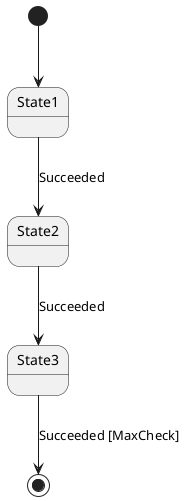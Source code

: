 @startuml
[*] --> State1
State2 --> State3 : Succeeded
State1 --> State2 : Succeeded
State3 --> [*] : Succeeded [MaxCheck]
@enduml

